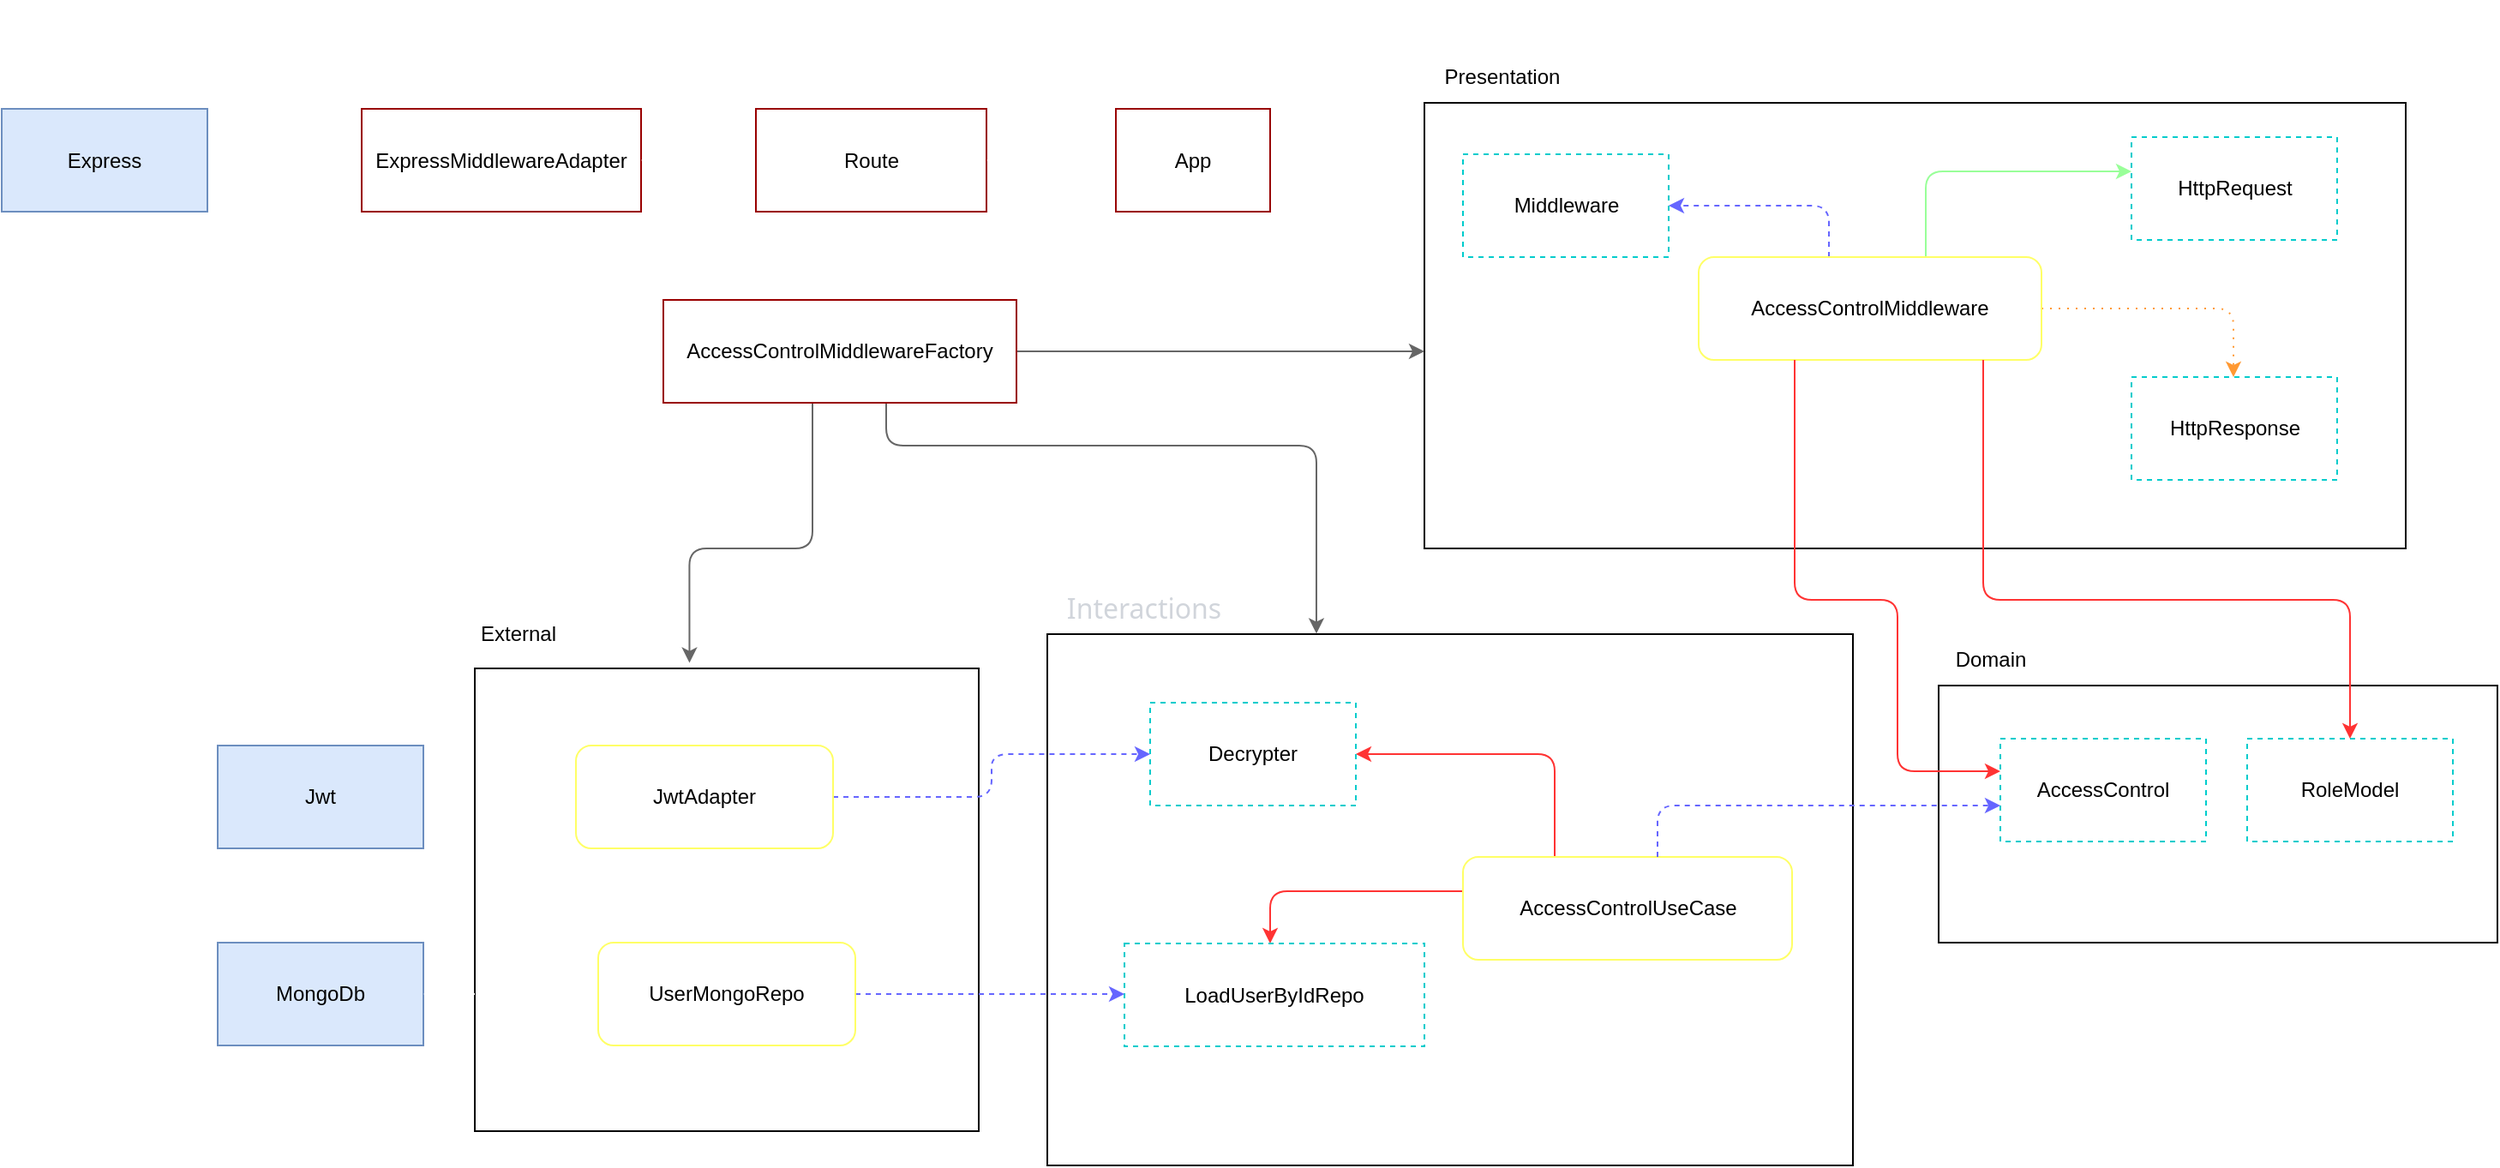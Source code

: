 <mxfile>
    <diagram id="S5U3A4pe9GW7UTCoxloy" name="Página-1">
        <mxGraphModel dx="1513" dy="765" grid="1" gridSize="10" guides="1" tooltips="1" connect="1" arrows="1" fold="1" page="1" pageScale="1" pageWidth="827" pageHeight="1169" math="0" shadow="0">
            <root>
                <mxCell id="0"/>
                <mxCell id="1" parent="0"/>
                <mxCell id="55" value="" style="rounded=0;whiteSpace=wrap;html=1;" vertex="1" parent="1">
                    <mxGeometry x="934" y="300" width="572.5" height="260" as="geometry"/>
                </mxCell>
                <mxCell id="56" style="edgeStyle=orthogonalEdgeStyle;html=1;strokeColor=#99ff99;" edge="1" parent="1" source="59" target="63">
                    <mxGeometry relative="1" as="geometry">
                        <Array as="points">
                            <mxPoint x="1226.5" y="340"/>
                        </Array>
                    </mxGeometry>
                </mxCell>
                <mxCell id="57" style="edgeStyle=orthogonalEdgeStyle;html=1;strokeColor=#ff9933;dashed=1;dashPattern=1 4;" edge="1" parent="1" source="59" target="64">
                    <mxGeometry relative="1" as="geometry">
                        <Array as="points">
                            <mxPoint x="1406" y="420"/>
                        </Array>
                    </mxGeometry>
                </mxCell>
                <mxCell id="108" style="edgeStyle=orthogonalEdgeStyle;html=1;strokeColor=#6666FF;fillColor=#a20025;dashed=1;" edge="1" parent="1" source="59" target="61">
                    <mxGeometry relative="1" as="geometry">
                        <Array as="points">
                            <mxPoint x="1170" y="360"/>
                        </Array>
                    </mxGeometry>
                </mxCell>
                <mxCell id="59" value="AccessControlMiddleware" style="rounded=1;whiteSpace=wrap;html=1;strokeColor=#FFFF66;" vertex="1" parent="1">
                    <mxGeometry x="1094" y="390" width="200" height="60" as="geometry"/>
                </mxCell>
                <mxCell id="60" value="Presentation" style="text;html=1;strokeColor=none;fillColor=none;align=center;verticalAlign=middle;whiteSpace=wrap;rounded=0;" vertex="1" parent="1">
                    <mxGeometry x="934" y="270" width="90.5" height="30" as="geometry"/>
                </mxCell>
                <mxCell id="61" value="Middleware" style="rounded=0;whiteSpace=wrap;html=1;strokeColor=#00CCCC;dashed=1;" vertex="1" parent="1">
                    <mxGeometry x="956.5" y="330" width="120" height="60" as="geometry"/>
                </mxCell>
                <mxCell id="63" value="HttpRequest" style="rounded=0;whiteSpace=wrap;html=1;strokeColor=#00CCCC;dashed=1;" vertex="1" parent="1">
                    <mxGeometry x="1346.5" y="320" width="120" height="60" as="geometry"/>
                </mxCell>
                <mxCell id="64" value="HttpResponse" style="rounded=0;whiteSpace=wrap;html=1;strokeColor=#00CCCC;dashed=1;" vertex="1" parent="1">
                    <mxGeometry x="1346.5" y="460" width="120" height="60" as="geometry"/>
                </mxCell>
                <mxCell id="66" value="" style="rounded=0;whiteSpace=wrap;html=1;" vertex="1" parent="1">
                    <mxGeometry x="714" y="610" width="470" height="310" as="geometry"/>
                </mxCell>
                <mxCell id="67" style="edgeStyle=orthogonalEdgeStyle;html=1;strokeColor=#ff3333;" edge="1" parent="1" source="70" target="72">
                    <mxGeometry relative="1" as="geometry">
                        <Array as="points">
                            <mxPoint x="1010" y="680"/>
                        </Array>
                    </mxGeometry>
                </mxCell>
                <mxCell id="68" style="edgeStyle=orthogonalEdgeStyle;html=1;strokeColor=#ff3333;" edge="1" parent="1" source="70" target="73">
                    <mxGeometry relative="1" as="geometry">
                        <Array as="points">
                            <mxPoint x="844" y="760"/>
                        </Array>
                    </mxGeometry>
                </mxCell>
                <mxCell id="70" value="AccessControlUseCase" style="rounded=1;whiteSpace=wrap;html=1;strokeColor=#FFFF66;" vertex="1" parent="1">
                    <mxGeometry x="956.5" y="740" width="192" height="60" as="geometry"/>
                </mxCell>
                <mxCell id="71" value="&lt;div style=&quot;text-align: start;&quot;&gt;&lt;span style=&quot;background-color: initial; font-size: 16px;&quot;&gt;&lt;font face=&quot;Söhne, ui-sans-serif, system-ui, -apple-system, Segoe UI, Roboto, Ubuntu, Cantarell, Noto Sans, sans-serif, Helvetica Neue, Arial, Apple Color Emoji, Segoe UI Emoji, Segoe UI Symbol, Noto Color Emoji&quot; color=&quot;#d1d5db&quot;&gt;Interactions&lt;/font&gt;&lt;/span&gt;&lt;/div&gt;" style="text;html=1;strokeColor=none;fillColor=none;align=center;verticalAlign=middle;whiteSpace=wrap;rounded=0;" vertex="1" parent="1">
                    <mxGeometry x="714" y="580" width="112.5" height="30" as="geometry"/>
                </mxCell>
                <mxCell id="72" value="Decrypter" style="rounded=0;whiteSpace=wrap;html=1;strokeColor=#00CCCC;dashed=1;" vertex="1" parent="1">
                    <mxGeometry x="774" y="650" width="120" height="60" as="geometry"/>
                </mxCell>
                <mxCell id="73" value="LoadUserByIdRepo" style="rounded=0;whiteSpace=wrap;html=1;strokeColor=#00CCCC;dashed=1;" vertex="1" parent="1">
                    <mxGeometry x="759" y="790.5" width="175" height="60" as="geometry"/>
                </mxCell>
                <mxCell id="74" value="" style="rounded=0;whiteSpace=wrap;html=1;" vertex="1" parent="1">
                    <mxGeometry x="1234" y="640" width="326" height="150" as="geometry"/>
                </mxCell>
                <mxCell id="75" value="Domain" style="text;html=1;align=center;verticalAlign=middle;resizable=0;points=[];autosize=1;strokeColor=none;fillColor=none;" vertex="1" parent="1">
                    <mxGeometry x="1234" y="610" width="60" height="30" as="geometry"/>
                </mxCell>
                <mxCell id="76" value="AccessControl" style="rounded=0;whiteSpace=wrap;html=1;strokeColor=#00CCCC;dashed=1;" vertex="1" parent="1">
                    <mxGeometry x="1270" y="671" width="120" height="60" as="geometry"/>
                </mxCell>
                <mxCell id="79" style="edgeStyle=orthogonalEdgeStyle;html=1;strokeColor=#6666FF;fillColor=#a20025;dashed=1;" edge="1" parent="1" source="70" target="76">
                    <mxGeometry relative="1" as="geometry">
                        <Array as="points">
                            <mxPoint x="1070" y="710"/>
                        </Array>
                    </mxGeometry>
                </mxCell>
                <mxCell id="82" value="" style="rounded=0;whiteSpace=wrap;html=1;" vertex="1" parent="1">
                    <mxGeometry x="380" y="630" width="294" height="270" as="geometry"/>
                </mxCell>
                <mxCell id="83" value="External" style="text;html=1;align=center;verticalAlign=middle;resizable=0;points=[];autosize=1;strokeColor=none;fillColor=none;" vertex="1" parent="1">
                    <mxGeometry x="370" y="595" width="70" height="30" as="geometry"/>
                </mxCell>
                <mxCell id="84" value="&lt;font color=&quot;#000000&quot;&gt;MongoDb&lt;/font&gt;" style="rounded=0;whiteSpace=wrap;html=1;fillColor=#dae8fc;strokeColor=#6c8ebf;" vertex="1" parent="1">
                    <mxGeometry x="230" y="790" width="120" height="60" as="geometry"/>
                </mxCell>
                <mxCell id="85" style="edgeStyle=orthogonalEdgeStyle;html=1;entryX=1;entryY=0.5;entryDx=0;entryDy=0;dashed=1;strokeColor=#FFFFFF;fontColor=default;fillColor=#a20025;" edge="1" parent="1" source="88" target="84">
                    <mxGeometry relative="1" as="geometry">
                        <Array as="points"/>
                    </mxGeometry>
                </mxCell>
                <mxCell id="87" style="edgeStyle=orthogonalEdgeStyle;html=1;strokeColor=#6666FF;fillColor=#a20025;dashed=1;" edge="1" parent="1" source="88" target="73">
                    <mxGeometry relative="1" as="geometry">
                        <Array as="points">
                            <mxPoint x="514" y="820"/>
                        </Array>
                    </mxGeometry>
                </mxCell>
                <mxCell id="88" value="UserMongoRepo" style="rounded=1;whiteSpace=wrap;html=1;strokeColor=#FFFF66;" vertex="1" parent="1">
                    <mxGeometry x="452" y="790" width="150" height="60" as="geometry"/>
                </mxCell>
                <mxCell id="89" style="edgeStyle=orthogonalEdgeStyle;html=1;dashed=1;strokeColor=#FFFFFF;fontColor=default;fillColor=#a20025;" edge="1" parent="1" source="91" target="92">
                    <mxGeometry relative="1" as="geometry"/>
                </mxCell>
                <mxCell id="90" style="edgeStyle=orthogonalEdgeStyle;html=1;strokeColor=#6666FF;fillColor=#a20025;dashed=1;" edge="1" parent="1" source="91" target="72">
                    <mxGeometry relative="1" as="geometry"/>
                </mxCell>
                <mxCell id="91" value="JwtAdapter" style="rounded=1;whiteSpace=wrap;html=1;strokeColor=#FFFF66;" vertex="1" parent="1">
                    <mxGeometry x="439" y="675" width="150" height="60" as="geometry"/>
                </mxCell>
                <mxCell id="92" value="&lt;font color=&quot;#000000&quot;&gt;Jwt&lt;/font&gt;" style="rounded=0;whiteSpace=wrap;html=1;fillColor=#dae8fc;strokeColor=#6c8ebf;" vertex="1" parent="1">
                    <mxGeometry x="230" y="675" width="120" height="60" as="geometry"/>
                </mxCell>
                <mxCell id="93" value="" style="rounded=0;whiteSpace=wrap;html=1;strokeColor=#FFFFFF;fontColor=#000000;" vertex="1" parent="1">
                    <mxGeometry x="274" y="270" width="610" height="260" as="geometry"/>
                </mxCell>
                <mxCell id="94" value="&lt;font color=&quot;#ffffff&quot;&gt;Main&lt;/font&gt;" style="text;html=1;align=center;verticalAlign=middle;resizable=0;points=[];autosize=1;strokeColor=none;fillColor=none;fontColor=#000000;" vertex="1" parent="1">
                    <mxGeometry x="274" y="240" width="50" height="30" as="geometry"/>
                </mxCell>
                <mxCell id="95" style="edgeStyle=orthogonalEdgeStyle;html=1;entryX=0.426;entryY=-0.012;entryDx=0;entryDy=0;entryPerimeter=0;strokeColor=#666666;" edge="1" parent="1" source="98" target="82">
                    <mxGeometry relative="1" as="geometry">
                        <Array as="points">
                            <mxPoint x="577" y="560"/>
                            <mxPoint x="505" y="560"/>
                        </Array>
                    </mxGeometry>
                </mxCell>
                <mxCell id="96" style="edgeStyle=orthogonalEdgeStyle;html=1;entryX=0.334;entryY=-0.001;entryDx=0;entryDy=0;entryPerimeter=0;strokeColor=#666666;" edge="1" parent="1" source="98" target="66">
                    <mxGeometry relative="1" as="geometry">
                        <Array as="points">
                            <mxPoint x="620" y="500"/>
                            <mxPoint x="871" y="500"/>
                        </Array>
                    </mxGeometry>
                </mxCell>
                <mxCell id="97" style="edgeStyle=orthogonalEdgeStyle;html=1;strokeColor=#666666;" edge="1" parent="1" source="98" target="55">
                    <mxGeometry relative="1" as="geometry">
                        <Array as="points">
                            <mxPoint x="870" y="445"/>
                            <mxPoint x="870" y="445"/>
                        </Array>
                    </mxGeometry>
                </mxCell>
                <mxCell id="98" value="AccessControlMiddlewareFactory" style="rounded=0;whiteSpace=wrap;html=1;strokeColor=#990000;gradientColor=none;" vertex="1" parent="1">
                    <mxGeometry x="490" y="415" width="206" height="60" as="geometry"/>
                </mxCell>
                <mxCell id="99" style="edgeStyle=orthogonalEdgeStyle;html=1;strokeColor=#FFFFFF;fontColor=#FFFFFF;dashed=1;" edge="1" parent="1" source="100" target="105">
                    <mxGeometry relative="1" as="geometry"/>
                </mxCell>
                <mxCell id="100" value="ExpressMiddlewareAdapter" style="rounded=0;whiteSpace=wrap;html=1;strokeColor=#990000;gradientColor=none;" vertex="1" parent="1">
                    <mxGeometry x="314" y="303.5" width="163" height="60" as="geometry"/>
                </mxCell>
                <mxCell id="101" style="edgeStyle=orthogonalEdgeStyle;html=1;strokeColor=#FFFFFF;fontColor=#FFFFFF;" edge="1" parent="1" source="102" target="100">
                    <mxGeometry relative="1" as="geometry"/>
                </mxCell>
                <mxCell id="102" value="Route" style="rounded=0;whiteSpace=wrap;html=1;strokeColor=#990000;gradientColor=none;" vertex="1" parent="1">
                    <mxGeometry x="544" y="303.5" width="134.5" height="60" as="geometry"/>
                </mxCell>
                <mxCell id="103" style="edgeStyle=orthogonalEdgeStyle;html=1;entryX=1;entryY=0.5;entryDx=0;entryDy=0;strokeColor=#FFFFFF;fontColor=#FFFFFF;" edge="1" parent="1" source="104" target="102">
                    <mxGeometry relative="1" as="geometry"/>
                </mxCell>
                <mxCell id="104" value="App" style="rounded=0;whiteSpace=wrap;html=1;strokeColor=#990000;gradientColor=none;" vertex="1" parent="1">
                    <mxGeometry x="754" y="303.5" width="90" height="60" as="geometry"/>
                </mxCell>
                <mxCell id="105" value="&lt;font color=&quot;#000000&quot;&gt;Express&lt;/font&gt;" style="rounded=0;whiteSpace=wrap;html=1;fillColor=#dae8fc;strokeColor=#6c8ebf;" vertex="1" parent="1">
                    <mxGeometry x="104" y="303.5" width="120" height="60" as="geometry"/>
                </mxCell>
                <mxCell id="107" style="edgeStyle=orthogonalEdgeStyle;html=1;strokeColor=#FF3333;" edge="1" parent="1" source="59" target="76">
                    <mxGeometry relative="1" as="geometry">
                        <Array as="points">
                            <mxPoint x="1150" y="590"/>
                            <mxPoint x="1210" y="590"/>
                            <mxPoint x="1210" y="690"/>
                        </Array>
                    </mxGeometry>
                </mxCell>
                <mxCell id="109" value="RoleModel" style="rounded=0;whiteSpace=wrap;html=1;strokeColor=#00CCCC;dashed=1;" vertex="1" parent="1">
                    <mxGeometry x="1414" y="671" width="120" height="60" as="geometry"/>
                </mxCell>
                <mxCell id="110" style="edgeStyle=orthogonalEdgeStyle;html=1;strokeColor=#FF3333;" edge="1" parent="1" source="59" target="109">
                    <mxGeometry relative="1" as="geometry">
                        <Array as="points">
                            <mxPoint x="1260" y="590"/>
                            <mxPoint x="1474" y="590"/>
                        </Array>
                    </mxGeometry>
                </mxCell>
            </root>
        </mxGraphModel>
    </diagram>
</mxfile>